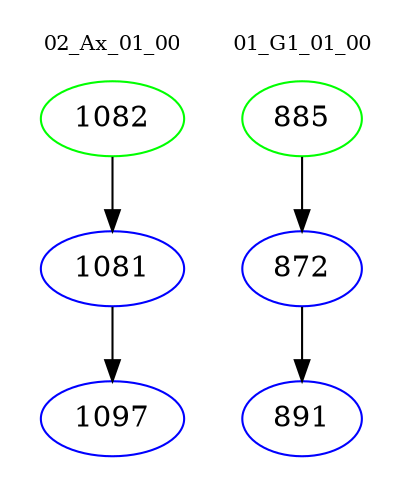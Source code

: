 digraph{
subgraph cluster_0 {
color = white
label = "02_Ax_01_00";
fontsize=10;
T0_1082 [label="1082", color="green"]
T0_1082 -> T0_1081 [color="black"]
T0_1081 [label="1081", color="blue"]
T0_1081 -> T0_1097 [color="black"]
T0_1097 [label="1097", color="blue"]
}
subgraph cluster_1 {
color = white
label = "01_G1_01_00";
fontsize=10;
T1_885 [label="885", color="green"]
T1_885 -> T1_872 [color="black"]
T1_872 [label="872", color="blue"]
T1_872 -> T1_891 [color="black"]
T1_891 [label="891", color="blue"]
}
}
